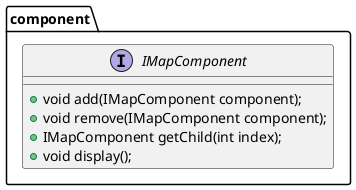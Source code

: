 @startuml
package component {

    interface IMapComponent {
        + void add(IMapComponent component);
        + void remove(IMapComponent component);
        + IMapComponent getChild(int index);
        + void display();
    }
}
@enduml